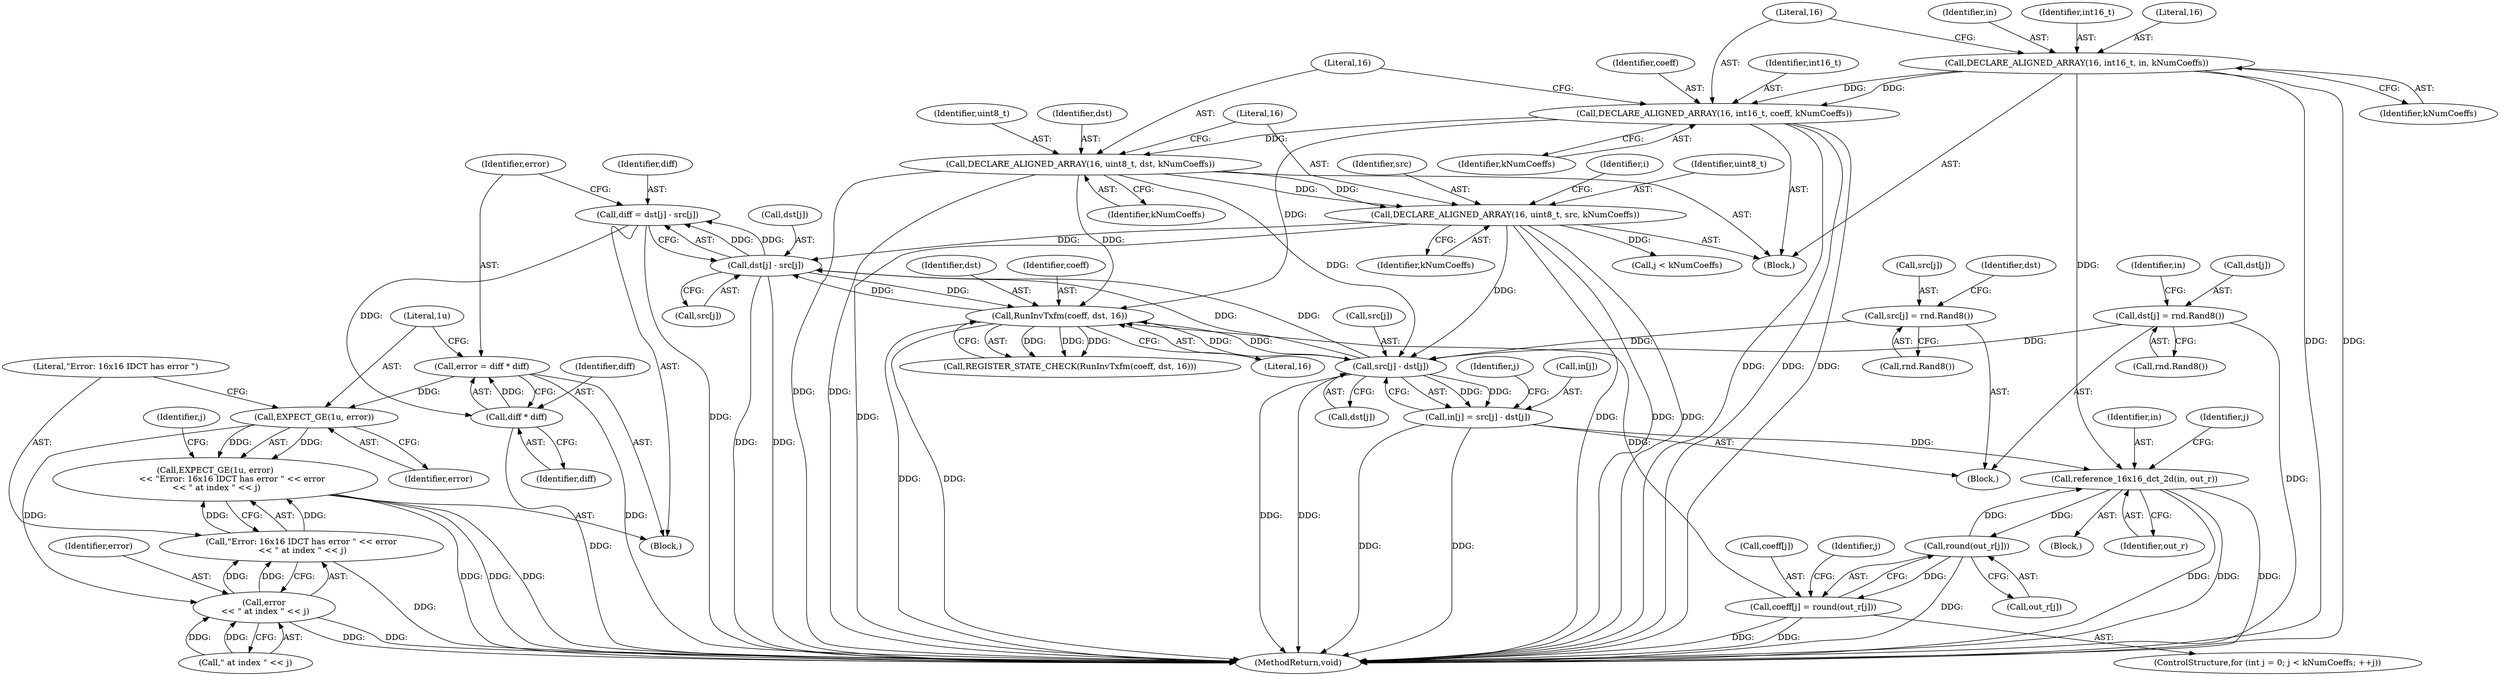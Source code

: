 digraph "1_Android_5a9753fca56f0eeb9f61e342b2fccffc364f9426_48@integer" {
"1000219" [label="(Call,error = diff * diff)"];
"1000221" [label="(Call,diff * diff)"];
"1000209" [label="(Call,diff = dst[j] - src[j])"];
"1000211" [label="(Call,dst[j] - src[j])"];
"1000164" [label="(Call,src[j] - dst[j])"];
"1000122" [label="(Call,DECLARE_ALIGNED_ARRAY(16, uint8_t, src, kNumCoeffs))"];
"1000117" [label="(Call,DECLARE_ALIGNED_ARRAY(16, uint8_t, dst, kNumCoeffs))"];
"1000112" [label="(Call,DECLARE_ALIGNED_ARRAY(16, int16_t, coeff, kNumCoeffs))"];
"1000107" [label="(Call,DECLARE_ALIGNED_ARRAY(16, int16_t, in, kNumCoeffs))"];
"1000150" [label="(Call,src[j] = rnd.Rand8())"];
"1000193" [label="(Call,RunInvTxfm(coeff, dst, 16))"];
"1000184" [label="(Call,coeff[j] = round(out_r[j]))"];
"1000188" [label="(Call,round(out_r[j]))"];
"1000171" [label="(Call,reference_16x16_dct_2d(in, out_r))"];
"1000160" [label="(Call,in[j] = src[j] - dst[j])"];
"1000155" [label="(Call,dst[j] = rnd.Rand8())"];
"1000225" [label="(Call,EXPECT_GE(1u, error))"];
"1000224" [label="(Call,EXPECT_GE(1u, error)\n             << \"Error: 16x16 IDCT has error \" << error\n << \" at index \" << j)"];
"1000230" [label="(Call,error\n << \" at index \" << j)"];
"1000228" [label="(Call,\"Error: 16x16 IDCT has error \" << error\n << \" at index \" << j)"];
"1000223" [label="(Identifier,diff)"];
"1000212" [label="(Call,dst[j])"];
"1000126" [label="(Identifier,kNumCoeffs)"];
"1000209" [label="(Call,diff = dst[j] - src[j])"];
"1000125" [label="(Identifier,src)"];
"1000118" [label="(Literal,16)"];
"1000230" [label="(Call,error\n << \" at index \" << j)"];
"1000224" [label="(Call,EXPECT_GE(1u, error)\n             << \"Error: 16x16 IDCT has error \" << error\n << \" at index \" << j)"];
"1000221" [label="(Call,diff * diff)"];
"1000155" [label="(Call,dst[j] = rnd.Rand8())"];
"1000119" [label="(Identifier,uint8_t)"];
"1000114" [label="(Identifier,int16_t)"];
"1000115" [label="(Identifier,coeff)"];
"1000220" [label="(Identifier,error)"];
"1000229" [label="(Literal,\"Error: 16x16 IDCT has error \")"];
"1000120" [label="(Identifier,dst)"];
"1000108" [label="(Literal,16)"];
"1000117" [label="(Call,DECLARE_ALIGNED_ARRAY(16, uint8_t, dst, kNumCoeffs))"];
"1000161" [label="(Call,in[j])"];
"1000123" [label="(Literal,16)"];
"1000196" [label="(Literal,16)"];
"1000188" [label="(Call,round(out_r[j]))"];
"1000193" [label="(Call,RunInvTxfm(coeff, dst, 16))"];
"1000211" [label="(Call,dst[j] - src[j])"];
"1000189" [label="(Call,out_r[j])"];
"1000225" [label="(Call,EXPECT_GE(1u, error))"];
"1000137" [label="(Block,)"];
"1000159" [label="(Call,rnd.Rand8())"];
"1000113" [label="(Literal,16)"];
"1000185" [label="(Call,coeff[j])"];
"1000168" [label="(Call,dst[j])"];
"1000149" [label="(Block,)"];
"1000228" [label="(Call,\"Error: 16x16 IDCT has error \" << error\n << \" at index \" << j)"];
"1000226" [label="(Literal,1u)"];
"1000130" [label="(Identifier,i)"];
"1000206" [label="(Identifier,j)"];
"1000110" [label="(Identifier,in)"];
"1000164" [label="(Call,src[j] - dst[j])"];
"1000151" [label="(Call,src[j])"];
"1000235" [label="(MethodReturn,void)"];
"1000192" [label="(Call,REGISTER_STATE_CHECK(RunInvTxfm(coeff, dst, 16)))"];
"1000215" [label="(Call,src[j])"];
"1000160" [label="(Call,in[j] = src[j] - dst[j])"];
"1000162" [label="(Identifier,in)"];
"1000124" [label="(Identifier,uint8_t)"];
"1000174" [label="(ControlStructure,for (int j = 0; j < kNumCoeffs; ++j))"];
"1000144" [label="(Call,j < kNumCoeffs)"];
"1000154" [label="(Call,rnd.Rand8())"];
"1000150" [label="(Call,src[j] = rnd.Rand8())"];
"1000107" [label="(Call,DECLARE_ALIGNED_ARRAY(16, int16_t, in, kNumCoeffs))"];
"1000184" [label="(Call,coeff[j] = round(out_r[j]))"];
"1000122" [label="(Call,DECLARE_ALIGNED_ARRAY(16, uint8_t, src, kNumCoeffs))"];
"1000207" [label="(Block,)"];
"1000101" [label="(Block,)"];
"1000177" [label="(Identifier,j)"];
"1000227" [label="(Identifier,error)"];
"1000156" [label="(Call,dst[j])"];
"1000111" [label="(Identifier,kNumCoeffs)"];
"1000116" [label="(Identifier,kNumCoeffs)"];
"1000195" [label="(Identifier,dst)"];
"1000232" [label="(Call,\" at index \" << j)"];
"1000219" [label="(Call,error = diff * diff)"];
"1000148" [label="(Identifier,j)"];
"1000109" [label="(Identifier,int16_t)"];
"1000165" [label="(Call,src[j])"];
"1000173" [label="(Identifier,out_r)"];
"1000231" [label="(Identifier,error)"];
"1000171" [label="(Call,reference_16x16_dct_2d(in, out_r))"];
"1000172" [label="(Identifier,in)"];
"1000121" [label="(Identifier,kNumCoeffs)"];
"1000210" [label="(Identifier,diff)"];
"1000194" [label="(Identifier,coeff)"];
"1000183" [label="(Identifier,j)"];
"1000112" [label="(Call,DECLARE_ALIGNED_ARRAY(16, int16_t, coeff, kNumCoeffs))"];
"1000157" [label="(Identifier,dst)"];
"1000222" [label="(Identifier,diff)"];
"1000219" -> "1000207"  [label="AST: "];
"1000219" -> "1000221"  [label="CFG: "];
"1000220" -> "1000219"  [label="AST: "];
"1000221" -> "1000219"  [label="AST: "];
"1000226" -> "1000219"  [label="CFG: "];
"1000219" -> "1000235"  [label="DDG: "];
"1000221" -> "1000219"  [label="DDG: "];
"1000219" -> "1000225"  [label="DDG: "];
"1000221" -> "1000223"  [label="CFG: "];
"1000222" -> "1000221"  [label="AST: "];
"1000223" -> "1000221"  [label="AST: "];
"1000221" -> "1000235"  [label="DDG: "];
"1000209" -> "1000221"  [label="DDG: "];
"1000209" -> "1000207"  [label="AST: "];
"1000209" -> "1000211"  [label="CFG: "];
"1000210" -> "1000209"  [label="AST: "];
"1000211" -> "1000209"  [label="AST: "];
"1000220" -> "1000209"  [label="CFG: "];
"1000209" -> "1000235"  [label="DDG: "];
"1000211" -> "1000209"  [label="DDG: "];
"1000211" -> "1000209"  [label="DDG: "];
"1000211" -> "1000215"  [label="CFG: "];
"1000212" -> "1000211"  [label="AST: "];
"1000215" -> "1000211"  [label="AST: "];
"1000211" -> "1000235"  [label="DDG: "];
"1000211" -> "1000235"  [label="DDG: "];
"1000211" -> "1000193"  [label="DDG: "];
"1000164" -> "1000211"  [label="DDG: "];
"1000164" -> "1000211"  [label="DDG: "];
"1000193" -> "1000211"  [label="DDG: "];
"1000122" -> "1000211"  [label="DDG: "];
"1000164" -> "1000160"  [label="AST: "];
"1000164" -> "1000168"  [label="CFG: "];
"1000165" -> "1000164"  [label="AST: "];
"1000168" -> "1000164"  [label="AST: "];
"1000160" -> "1000164"  [label="CFG: "];
"1000164" -> "1000235"  [label="DDG: "];
"1000164" -> "1000235"  [label="DDG: "];
"1000164" -> "1000160"  [label="DDG: "];
"1000164" -> "1000160"  [label="DDG: "];
"1000122" -> "1000164"  [label="DDG: "];
"1000150" -> "1000164"  [label="DDG: "];
"1000193" -> "1000164"  [label="DDG: "];
"1000117" -> "1000164"  [label="DDG: "];
"1000155" -> "1000164"  [label="DDG: "];
"1000164" -> "1000193"  [label="DDG: "];
"1000122" -> "1000101"  [label="AST: "];
"1000122" -> "1000126"  [label="CFG: "];
"1000123" -> "1000122"  [label="AST: "];
"1000124" -> "1000122"  [label="AST: "];
"1000125" -> "1000122"  [label="AST: "];
"1000126" -> "1000122"  [label="AST: "];
"1000130" -> "1000122"  [label="CFG: "];
"1000122" -> "1000235"  [label="DDG: "];
"1000122" -> "1000235"  [label="DDG: "];
"1000122" -> "1000235"  [label="DDG: "];
"1000122" -> "1000235"  [label="DDG: "];
"1000117" -> "1000122"  [label="DDG: "];
"1000117" -> "1000122"  [label="DDG: "];
"1000122" -> "1000144"  [label="DDG: "];
"1000117" -> "1000101"  [label="AST: "];
"1000117" -> "1000121"  [label="CFG: "];
"1000118" -> "1000117"  [label="AST: "];
"1000119" -> "1000117"  [label="AST: "];
"1000120" -> "1000117"  [label="AST: "];
"1000121" -> "1000117"  [label="AST: "];
"1000123" -> "1000117"  [label="CFG: "];
"1000117" -> "1000235"  [label="DDG: "];
"1000117" -> "1000235"  [label="DDG: "];
"1000112" -> "1000117"  [label="DDG: "];
"1000117" -> "1000193"  [label="DDG: "];
"1000112" -> "1000101"  [label="AST: "];
"1000112" -> "1000116"  [label="CFG: "];
"1000113" -> "1000112"  [label="AST: "];
"1000114" -> "1000112"  [label="AST: "];
"1000115" -> "1000112"  [label="AST: "];
"1000116" -> "1000112"  [label="AST: "];
"1000118" -> "1000112"  [label="CFG: "];
"1000112" -> "1000235"  [label="DDG: "];
"1000112" -> "1000235"  [label="DDG: "];
"1000112" -> "1000235"  [label="DDG: "];
"1000107" -> "1000112"  [label="DDG: "];
"1000107" -> "1000112"  [label="DDG: "];
"1000112" -> "1000193"  [label="DDG: "];
"1000107" -> "1000101"  [label="AST: "];
"1000107" -> "1000111"  [label="CFG: "];
"1000108" -> "1000107"  [label="AST: "];
"1000109" -> "1000107"  [label="AST: "];
"1000110" -> "1000107"  [label="AST: "];
"1000111" -> "1000107"  [label="AST: "];
"1000113" -> "1000107"  [label="CFG: "];
"1000107" -> "1000235"  [label="DDG: "];
"1000107" -> "1000235"  [label="DDG: "];
"1000107" -> "1000171"  [label="DDG: "];
"1000150" -> "1000149"  [label="AST: "];
"1000150" -> "1000154"  [label="CFG: "];
"1000151" -> "1000150"  [label="AST: "];
"1000154" -> "1000150"  [label="AST: "];
"1000157" -> "1000150"  [label="CFG: "];
"1000193" -> "1000192"  [label="AST: "];
"1000193" -> "1000196"  [label="CFG: "];
"1000194" -> "1000193"  [label="AST: "];
"1000195" -> "1000193"  [label="AST: "];
"1000196" -> "1000193"  [label="AST: "];
"1000192" -> "1000193"  [label="CFG: "];
"1000193" -> "1000235"  [label="DDG: "];
"1000193" -> "1000235"  [label="DDG: "];
"1000193" -> "1000192"  [label="DDG: "];
"1000193" -> "1000192"  [label="DDG: "];
"1000193" -> "1000192"  [label="DDG: "];
"1000184" -> "1000193"  [label="DDG: "];
"1000184" -> "1000174"  [label="AST: "];
"1000184" -> "1000188"  [label="CFG: "];
"1000185" -> "1000184"  [label="AST: "];
"1000188" -> "1000184"  [label="AST: "];
"1000183" -> "1000184"  [label="CFG: "];
"1000184" -> "1000235"  [label="DDG: "];
"1000184" -> "1000235"  [label="DDG: "];
"1000188" -> "1000184"  [label="DDG: "];
"1000188" -> "1000189"  [label="CFG: "];
"1000189" -> "1000188"  [label="AST: "];
"1000188" -> "1000235"  [label="DDG: "];
"1000188" -> "1000171"  [label="DDG: "];
"1000171" -> "1000188"  [label="DDG: "];
"1000171" -> "1000137"  [label="AST: "];
"1000171" -> "1000173"  [label="CFG: "];
"1000172" -> "1000171"  [label="AST: "];
"1000173" -> "1000171"  [label="AST: "];
"1000177" -> "1000171"  [label="CFG: "];
"1000171" -> "1000235"  [label="DDG: "];
"1000171" -> "1000235"  [label="DDG: "];
"1000171" -> "1000235"  [label="DDG: "];
"1000160" -> "1000171"  [label="DDG: "];
"1000160" -> "1000149"  [label="AST: "];
"1000161" -> "1000160"  [label="AST: "];
"1000148" -> "1000160"  [label="CFG: "];
"1000160" -> "1000235"  [label="DDG: "];
"1000160" -> "1000235"  [label="DDG: "];
"1000155" -> "1000149"  [label="AST: "];
"1000155" -> "1000159"  [label="CFG: "];
"1000156" -> "1000155"  [label="AST: "];
"1000159" -> "1000155"  [label="AST: "];
"1000162" -> "1000155"  [label="CFG: "];
"1000155" -> "1000235"  [label="DDG: "];
"1000225" -> "1000224"  [label="AST: "];
"1000225" -> "1000227"  [label="CFG: "];
"1000226" -> "1000225"  [label="AST: "];
"1000227" -> "1000225"  [label="AST: "];
"1000229" -> "1000225"  [label="CFG: "];
"1000225" -> "1000224"  [label="DDG: "];
"1000225" -> "1000224"  [label="DDG: "];
"1000225" -> "1000230"  [label="DDG: "];
"1000224" -> "1000207"  [label="AST: "];
"1000224" -> "1000228"  [label="CFG: "];
"1000228" -> "1000224"  [label="AST: "];
"1000206" -> "1000224"  [label="CFG: "];
"1000224" -> "1000235"  [label="DDG: "];
"1000224" -> "1000235"  [label="DDG: "];
"1000224" -> "1000235"  [label="DDG: "];
"1000228" -> "1000224"  [label="DDG: "];
"1000228" -> "1000224"  [label="DDG: "];
"1000230" -> "1000228"  [label="AST: "];
"1000230" -> "1000232"  [label="CFG: "];
"1000231" -> "1000230"  [label="AST: "];
"1000232" -> "1000230"  [label="AST: "];
"1000228" -> "1000230"  [label="CFG: "];
"1000230" -> "1000235"  [label="DDG: "];
"1000230" -> "1000235"  [label="DDG: "];
"1000230" -> "1000228"  [label="DDG: "];
"1000230" -> "1000228"  [label="DDG: "];
"1000232" -> "1000230"  [label="DDG: "];
"1000232" -> "1000230"  [label="DDG: "];
"1000229" -> "1000228"  [label="AST: "];
"1000228" -> "1000235"  [label="DDG: "];
}
